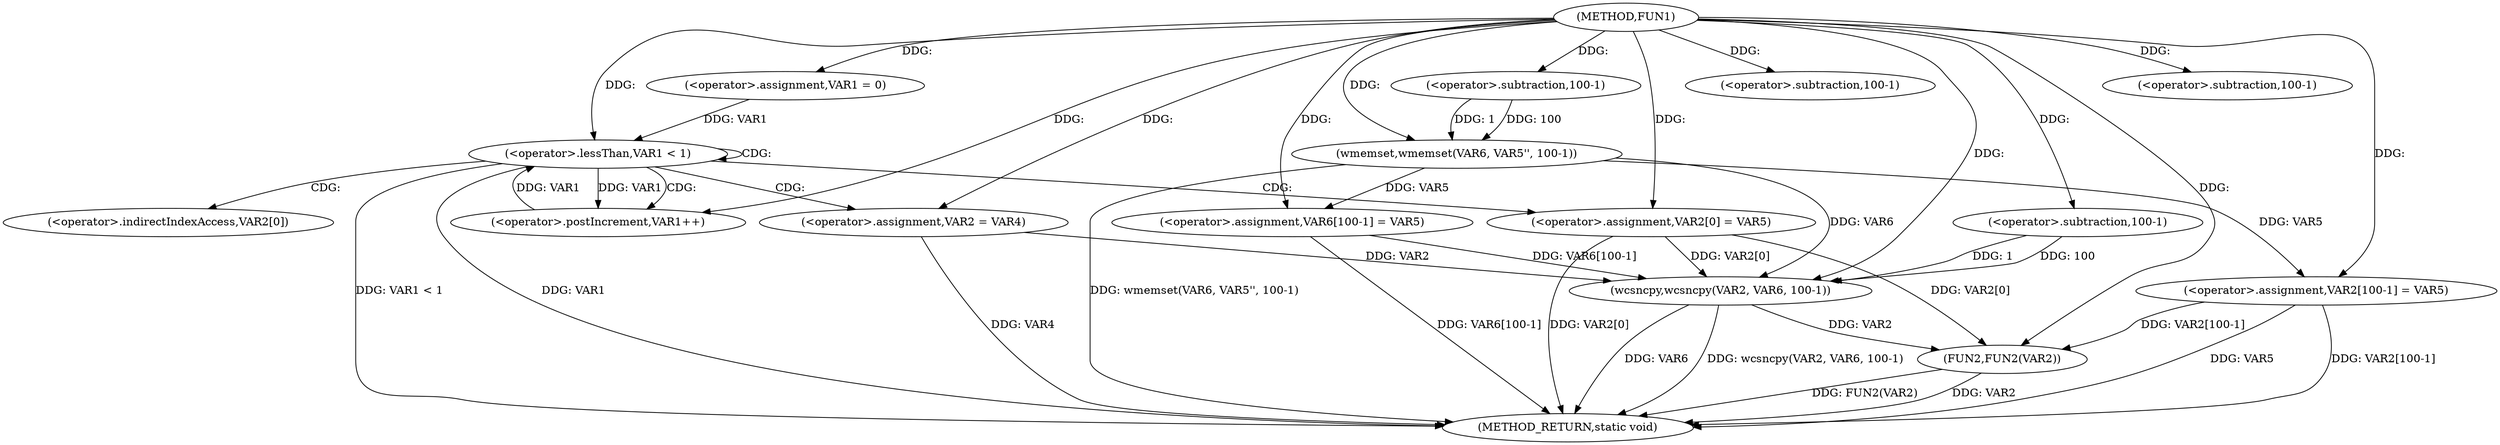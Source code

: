 digraph FUN1 {  
"1000100" [label = "(METHOD,FUN1)" ]
"1000154" [label = "(METHOD_RETURN,static void)" ]
"1000107" [label = "(<operator>.assignment,VAR1 = 0)" ]
"1000110" [label = "(<operator>.lessThan,VAR1 < 1)" ]
"1000113" [label = "(<operator>.postIncrement,VAR1++)" ]
"1000116" [label = "(<operator>.assignment,VAR2 = VAR4)" ]
"1000119" [label = "(<operator>.assignment,VAR2[0] = VAR5)" ]
"1000126" [label = "(wmemset,wmemset(VAR6, VAR5'', 100-1))" ]
"1000129" [label = "(<operator>.subtraction,100-1)" ]
"1000132" [label = "(<operator>.assignment,VAR6[100-1] = VAR5)" ]
"1000135" [label = "(<operator>.subtraction,100-1)" ]
"1000139" [label = "(wcsncpy,wcsncpy(VAR2, VAR6, 100-1))" ]
"1000142" [label = "(<operator>.subtraction,100-1)" ]
"1000145" [label = "(<operator>.assignment,VAR2[100-1] = VAR5)" ]
"1000148" [label = "(<operator>.subtraction,100-1)" ]
"1000152" [label = "(FUN2,FUN2(VAR2))" ]
"1000120" [label = "(<operator>.indirectIndexAccess,VAR2[0])" ]
  "1000126" -> "1000154"  [ label = "DDG: wmemset(VAR6, VAR5'', 100-1)"] 
  "1000152" -> "1000154"  [ label = "DDG: FUN2(VAR2)"] 
  "1000152" -> "1000154"  [ label = "DDG: VAR2"] 
  "1000116" -> "1000154"  [ label = "DDG: VAR4"] 
  "1000132" -> "1000154"  [ label = "DDG: VAR6[100-1]"] 
  "1000145" -> "1000154"  [ label = "DDG: VAR2[100-1]"] 
  "1000145" -> "1000154"  [ label = "DDG: VAR5"] 
  "1000139" -> "1000154"  [ label = "DDG: VAR6"] 
  "1000139" -> "1000154"  [ label = "DDG: wcsncpy(VAR2, VAR6, 100-1)"] 
  "1000110" -> "1000154"  [ label = "DDG: VAR1 < 1"] 
  "1000119" -> "1000154"  [ label = "DDG: VAR2[0]"] 
  "1000110" -> "1000154"  [ label = "DDG: VAR1"] 
  "1000100" -> "1000107"  [ label = "DDG: "] 
  "1000107" -> "1000110"  [ label = "DDG: VAR1"] 
  "1000113" -> "1000110"  [ label = "DDG: VAR1"] 
  "1000100" -> "1000110"  [ label = "DDG: "] 
  "1000110" -> "1000113"  [ label = "DDG: VAR1"] 
  "1000100" -> "1000113"  [ label = "DDG: "] 
  "1000100" -> "1000116"  [ label = "DDG: "] 
  "1000100" -> "1000119"  [ label = "DDG: "] 
  "1000100" -> "1000126"  [ label = "DDG: "] 
  "1000129" -> "1000126"  [ label = "DDG: 100"] 
  "1000129" -> "1000126"  [ label = "DDG: 1"] 
  "1000100" -> "1000129"  [ label = "DDG: "] 
  "1000126" -> "1000132"  [ label = "DDG: VAR5"] 
  "1000100" -> "1000132"  [ label = "DDG: "] 
  "1000100" -> "1000135"  [ label = "DDG: "] 
  "1000116" -> "1000139"  [ label = "DDG: VAR2"] 
  "1000119" -> "1000139"  [ label = "DDG: VAR2[0]"] 
  "1000100" -> "1000139"  [ label = "DDG: "] 
  "1000126" -> "1000139"  [ label = "DDG: VAR6"] 
  "1000132" -> "1000139"  [ label = "DDG: VAR6[100-1]"] 
  "1000142" -> "1000139"  [ label = "DDG: 100"] 
  "1000142" -> "1000139"  [ label = "DDG: 1"] 
  "1000100" -> "1000142"  [ label = "DDG: "] 
  "1000100" -> "1000145"  [ label = "DDG: "] 
  "1000126" -> "1000145"  [ label = "DDG: VAR5"] 
  "1000100" -> "1000148"  [ label = "DDG: "] 
  "1000139" -> "1000152"  [ label = "DDG: VAR2"] 
  "1000119" -> "1000152"  [ label = "DDG: VAR2[0]"] 
  "1000145" -> "1000152"  [ label = "DDG: VAR2[100-1]"] 
  "1000100" -> "1000152"  [ label = "DDG: "] 
  "1000110" -> "1000110"  [ label = "CDG: "] 
  "1000110" -> "1000116"  [ label = "CDG: "] 
  "1000110" -> "1000119"  [ label = "CDG: "] 
  "1000110" -> "1000120"  [ label = "CDG: "] 
  "1000110" -> "1000113"  [ label = "CDG: "] 
}
